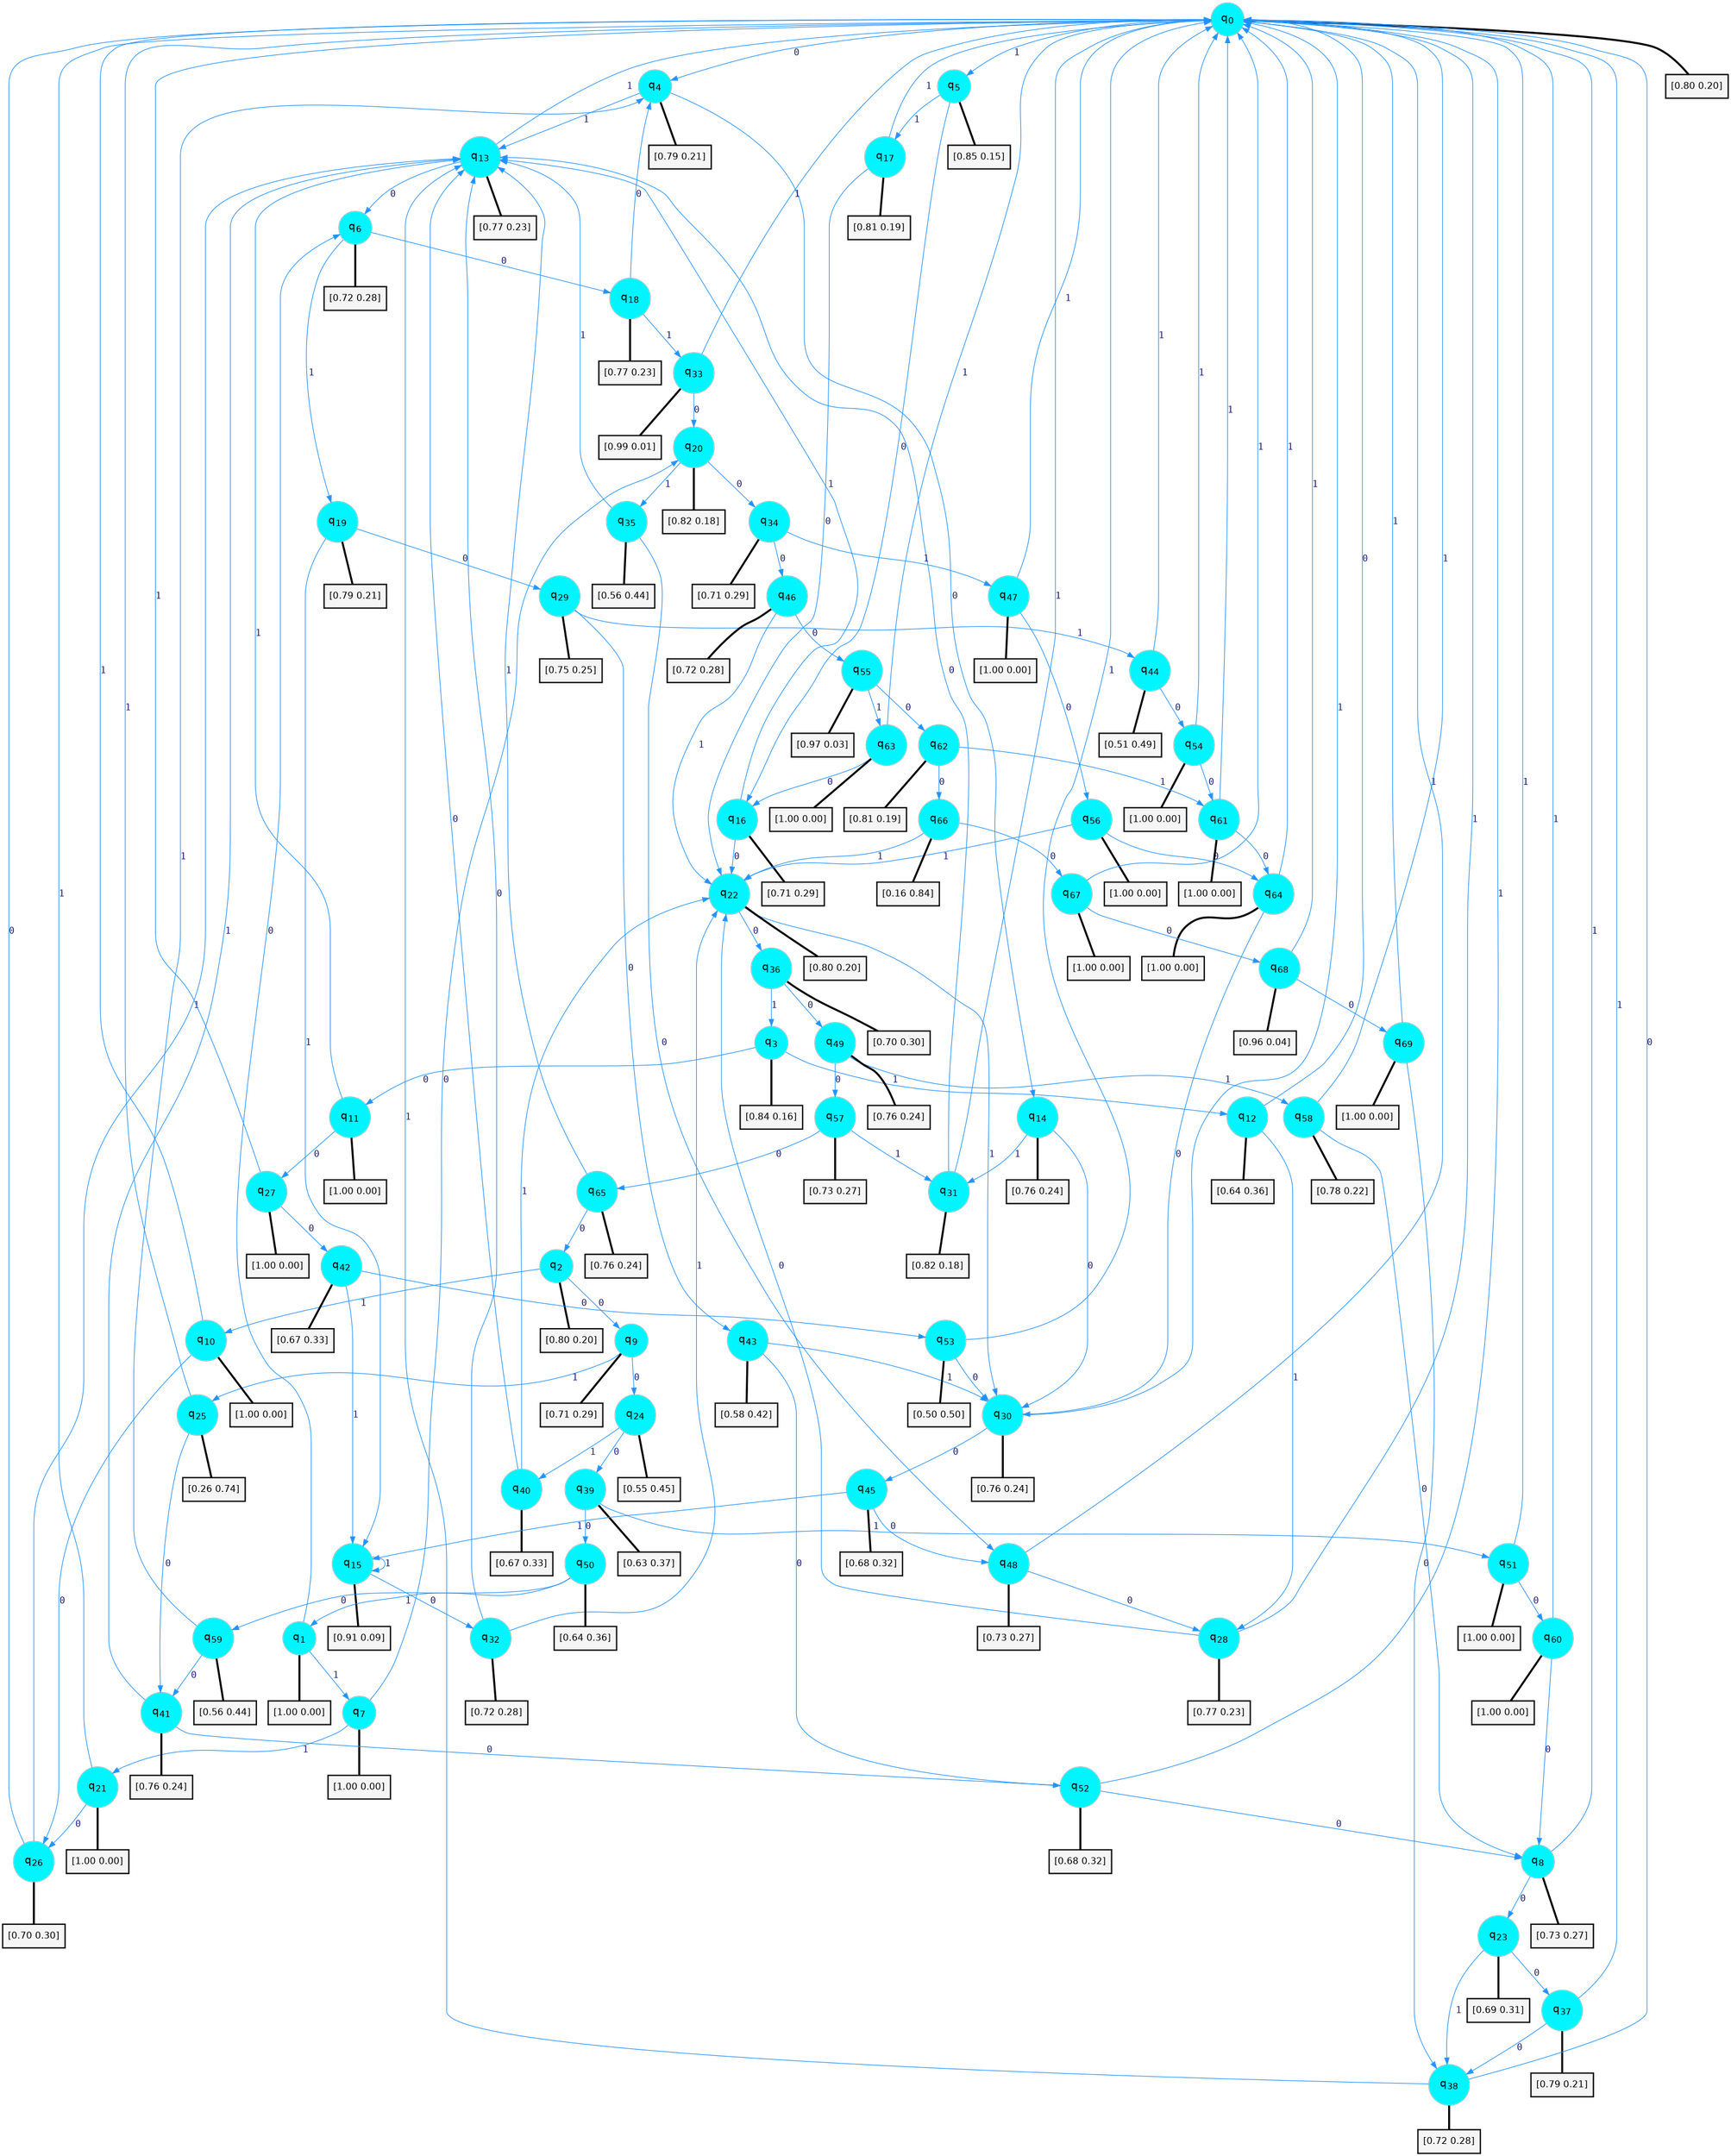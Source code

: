 digraph G {
graph [
bgcolor=transparent, dpi=300, rankdir=TD, size="40,25"];
node [
color=gray, fillcolor=turquoise1, fontcolor=black, fontname=Helvetica, fontsize=16, fontweight=bold, shape=circle, style=filled];
edge [
arrowsize=1, color=dodgerblue1, fontcolor=midnightblue, fontname=courier, fontweight=bold, penwidth=1, style=solid, weight=20];
0[label=<q<SUB>0</SUB>>];
1[label=<q<SUB>1</SUB>>];
2[label=<q<SUB>2</SUB>>];
3[label=<q<SUB>3</SUB>>];
4[label=<q<SUB>4</SUB>>];
5[label=<q<SUB>5</SUB>>];
6[label=<q<SUB>6</SUB>>];
7[label=<q<SUB>7</SUB>>];
8[label=<q<SUB>8</SUB>>];
9[label=<q<SUB>9</SUB>>];
10[label=<q<SUB>10</SUB>>];
11[label=<q<SUB>11</SUB>>];
12[label=<q<SUB>12</SUB>>];
13[label=<q<SUB>13</SUB>>];
14[label=<q<SUB>14</SUB>>];
15[label=<q<SUB>15</SUB>>];
16[label=<q<SUB>16</SUB>>];
17[label=<q<SUB>17</SUB>>];
18[label=<q<SUB>18</SUB>>];
19[label=<q<SUB>19</SUB>>];
20[label=<q<SUB>20</SUB>>];
21[label=<q<SUB>21</SUB>>];
22[label=<q<SUB>22</SUB>>];
23[label=<q<SUB>23</SUB>>];
24[label=<q<SUB>24</SUB>>];
25[label=<q<SUB>25</SUB>>];
26[label=<q<SUB>26</SUB>>];
27[label=<q<SUB>27</SUB>>];
28[label=<q<SUB>28</SUB>>];
29[label=<q<SUB>29</SUB>>];
30[label=<q<SUB>30</SUB>>];
31[label=<q<SUB>31</SUB>>];
32[label=<q<SUB>32</SUB>>];
33[label=<q<SUB>33</SUB>>];
34[label=<q<SUB>34</SUB>>];
35[label=<q<SUB>35</SUB>>];
36[label=<q<SUB>36</SUB>>];
37[label=<q<SUB>37</SUB>>];
38[label=<q<SUB>38</SUB>>];
39[label=<q<SUB>39</SUB>>];
40[label=<q<SUB>40</SUB>>];
41[label=<q<SUB>41</SUB>>];
42[label=<q<SUB>42</SUB>>];
43[label=<q<SUB>43</SUB>>];
44[label=<q<SUB>44</SUB>>];
45[label=<q<SUB>45</SUB>>];
46[label=<q<SUB>46</SUB>>];
47[label=<q<SUB>47</SUB>>];
48[label=<q<SUB>48</SUB>>];
49[label=<q<SUB>49</SUB>>];
50[label=<q<SUB>50</SUB>>];
51[label=<q<SUB>51</SUB>>];
52[label=<q<SUB>52</SUB>>];
53[label=<q<SUB>53</SUB>>];
54[label=<q<SUB>54</SUB>>];
55[label=<q<SUB>55</SUB>>];
56[label=<q<SUB>56</SUB>>];
57[label=<q<SUB>57</SUB>>];
58[label=<q<SUB>58</SUB>>];
59[label=<q<SUB>59</SUB>>];
60[label=<q<SUB>60</SUB>>];
61[label=<q<SUB>61</SUB>>];
62[label=<q<SUB>62</SUB>>];
63[label=<q<SUB>63</SUB>>];
64[label=<q<SUB>64</SUB>>];
65[label=<q<SUB>65</SUB>>];
66[label=<q<SUB>66</SUB>>];
67[label=<q<SUB>67</SUB>>];
68[label=<q<SUB>68</SUB>>];
69[label=<q<SUB>69</SUB>>];
70[label="[0.80 0.20]", shape=box,fontcolor=black, fontname=Helvetica, fontsize=14, penwidth=2, fillcolor=whitesmoke,color=black];
71[label="[1.00 0.00]", shape=box,fontcolor=black, fontname=Helvetica, fontsize=14, penwidth=2, fillcolor=whitesmoke,color=black];
72[label="[0.80 0.20]", shape=box,fontcolor=black, fontname=Helvetica, fontsize=14, penwidth=2, fillcolor=whitesmoke,color=black];
73[label="[0.84 0.16]", shape=box,fontcolor=black, fontname=Helvetica, fontsize=14, penwidth=2, fillcolor=whitesmoke,color=black];
74[label="[0.79 0.21]", shape=box,fontcolor=black, fontname=Helvetica, fontsize=14, penwidth=2, fillcolor=whitesmoke,color=black];
75[label="[0.85 0.15]", shape=box,fontcolor=black, fontname=Helvetica, fontsize=14, penwidth=2, fillcolor=whitesmoke,color=black];
76[label="[0.72 0.28]", shape=box,fontcolor=black, fontname=Helvetica, fontsize=14, penwidth=2, fillcolor=whitesmoke,color=black];
77[label="[1.00 0.00]", shape=box,fontcolor=black, fontname=Helvetica, fontsize=14, penwidth=2, fillcolor=whitesmoke,color=black];
78[label="[0.73 0.27]", shape=box,fontcolor=black, fontname=Helvetica, fontsize=14, penwidth=2, fillcolor=whitesmoke,color=black];
79[label="[0.71 0.29]", shape=box,fontcolor=black, fontname=Helvetica, fontsize=14, penwidth=2, fillcolor=whitesmoke,color=black];
80[label="[1.00 0.00]", shape=box,fontcolor=black, fontname=Helvetica, fontsize=14, penwidth=2, fillcolor=whitesmoke,color=black];
81[label="[1.00 0.00]", shape=box,fontcolor=black, fontname=Helvetica, fontsize=14, penwidth=2, fillcolor=whitesmoke,color=black];
82[label="[0.64 0.36]", shape=box,fontcolor=black, fontname=Helvetica, fontsize=14, penwidth=2, fillcolor=whitesmoke,color=black];
83[label="[0.77 0.23]", shape=box,fontcolor=black, fontname=Helvetica, fontsize=14, penwidth=2, fillcolor=whitesmoke,color=black];
84[label="[0.76 0.24]", shape=box,fontcolor=black, fontname=Helvetica, fontsize=14, penwidth=2, fillcolor=whitesmoke,color=black];
85[label="[0.91 0.09]", shape=box,fontcolor=black, fontname=Helvetica, fontsize=14, penwidth=2, fillcolor=whitesmoke,color=black];
86[label="[0.71 0.29]", shape=box,fontcolor=black, fontname=Helvetica, fontsize=14, penwidth=2, fillcolor=whitesmoke,color=black];
87[label="[0.81 0.19]", shape=box,fontcolor=black, fontname=Helvetica, fontsize=14, penwidth=2, fillcolor=whitesmoke,color=black];
88[label="[0.77 0.23]", shape=box,fontcolor=black, fontname=Helvetica, fontsize=14, penwidth=2, fillcolor=whitesmoke,color=black];
89[label="[0.79 0.21]", shape=box,fontcolor=black, fontname=Helvetica, fontsize=14, penwidth=2, fillcolor=whitesmoke,color=black];
90[label="[0.82 0.18]", shape=box,fontcolor=black, fontname=Helvetica, fontsize=14, penwidth=2, fillcolor=whitesmoke,color=black];
91[label="[1.00 0.00]", shape=box,fontcolor=black, fontname=Helvetica, fontsize=14, penwidth=2, fillcolor=whitesmoke,color=black];
92[label="[0.80 0.20]", shape=box,fontcolor=black, fontname=Helvetica, fontsize=14, penwidth=2, fillcolor=whitesmoke,color=black];
93[label="[0.69 0.31]", shape=box,fontcolor=black, fontname=Helvetica, fontsize=14, penwidth=2, fillcolor=whitesmoke,color=black];
94[label="[0.55 0.45]", shape=box,fontcolor=black, fontname=Helvetica, fontsize=14, penwidth=2, fillcolor=whitesmoke,color=black];
95[label="[0.26 0.74]", shape=box,fontcolor=black, fontname=Helvetica, fontsize=14, penwidth=2, fillcolor=whitesmoke,color=black];
96[label="[0.70 0.30]", shape=box,fontcolor=black, fontname=Helvetica, fontsize=14, penwidth=2, fillcolor=whitesmoke,color=black];
97[label="[1.00 0.00]", shape=box,fontcolor=black, fontname=Helvetica, fontsize=14, penwidth=2, fillcolor=whitesmoke,color=black];
98[label="[0.77 0.23]", shape=box,fontcolor=black, fontname=Helvetica, fontsize=14, penwidth=2, fillcolor=whitesmoke,color=black];
99[label="[0.75 0.25]", shape=box,fontcolor=black, fontname=Helvetica, fontsize=14, penwidth=2, fillcolor=whitesmoke,color=black];
100[label="[0.76 0.24]", shape=box,fontcolor=black, fontname=Helvetica, fontsize=14, penwidth=2, fillcolor=whitesmoke,color=black];
101[label="[0.82 0.18]", shape=box,fontcolor=black, fontname=Helvetica, fontsize=14, penwidth=2, fillcolor=whitesmoke,color=black];
102[label="[0.72 0.28]", shape=box,fontcolor=black, fontname=Helvetica, fontsize=14, penwidth=2, fillcolor=whitesmoke,color=black];
103[label="[0.99 0.01]", shape=box,fontcolor=black, fontname=Helvetica, fontsize=14, penwidth=2, fillcolor=whitesmoke,color=black];
104[label="[0.71 0.29]", shape=box,fontcolor=black, fontname=Helvetica, fontsize=14, penwidth=2, fillcolor=whitesmoke,color=black];
105[label="[0.56 0.44]", shape=box,fontcolor=black, fontname=Helvetica, fontsize=14, penwidth=2, fillcolor=whitesmoke,color=black];
106[label="[0.70 0.30]", shape=box,fontcolor=black, fontname=Helvetica, fontsize=14, penwidth=2, fillcolor=whitesmoke,color=black];
107[label="[0.79 0.21]", shape=box,fontcolor=black, fontname=Helvetica, fontsize=14, penwidth=2, fillcolor=whitesmoke,color=black];
108[label="[0.72 0.28]", shape=box,fontcolor=black, fontname=Helvetica, fontsize=14, penwidth=2, fillcolor=whitesmoke,color=black];
109[label="[0.63 0.37]", shape=box,fontcolor=black, fontname=Helvetica, fontsize=14, penwidth=2, fillcolor=whitesmoke,color=black];
110[label="[0.67 0.33]", shape=box,fontcolor=black, fontname=Helvetica, fontsize=14, penwidth=2, fillcolor=whitesmoke,color=black];
111[label="[0.76 0.24]", shape=box,fontcolor=black, fontname=Helvetica, fontsize=14, penwidth=2, fillcolor=whitesmoke,color=black];
112[label="[0.67 0.33]", shape=box,fontcolor=black, fontname=Helvetica, fontsize=14, penwidth=2, fillcolor=whitesmoke,color=black];
113[label="[0.58 0.42]", shape=box,fontcolor=black, fontname=Helvetica, fontsize=14, penwidth=2, fillcolor=whitesmoke,color=black];
114[label="[0.51 0.49]", shape=box,fontcolor=black, fontname=Helvetica, fontsize=14, penwidth=2, fillcolor=whitesmoke,color=black];
115[label="[0.68 0.32]", shape=box,fontcolor=black, fontname=Helvetica, fontsize=14, penwidth=2, fillcolor=whitesmoke,color=black];
116[label="[0.72 0.28]", shape=box,fontcolor=black, fontname=Helvetica, fontsize=14, penwidth=2, fillcolor=whitesmoke,color=black];
117[label="[1.00 0.00]", shape=box,fontcolor=black, fontname=Helvetica, fontsize=14, penwidth=2, fillcolor=whitesmoke,color=black];
118[label="[0.73 0.27]", shape=box,fontcolor=black, fontname=Helvetica, fontsize=14, penwidth=2, fillcolor=whitesmoke,color=black];
119[label="[0.76 0.24]", shape=box,fontcolor=black, fontname=Helvetica, fontsize=14, penwidth=2, fillcolor=whitesmoke,color=black];
120[label="[0.64 0.36]", shape=box,fontcolor=black, fontname=Helvetica, fontsize=14, penwidth=2, fillcolor=whitesmoke,color=black];
121[label="[1.00 0.00]", shape=box,fontcolor=black, fontname=Helvetica, fontsize=14, penwidth=2, fillcolor=whitesmoke,color=black];
122[label="[0.68 0.32]", shape=box,fontcolor=black, fontname=Helvetica, fontsize=14, penwidth=2, fillcolor=whitesmoke,color=black];
123[label="[0.50 0.50]", shape=box,fontcolor=black, fontname=Helvetica, fontsize=14, penwidth=2, fillcolor=whitesmoke,color=black];
124[label="[1.00 0.00]", shape=box,fontcolor=black, fontname=Helvetica, fontsize=14, penwidth=2, fillcolor=whitesmoke,color=black];
125[label="[0.97 0.03]", shape=box,fontcolor=black, fontname=Helvetica, fontsize=14, penwidth=2, fillcolor=whitesmoke,color=black];
126[label="[1.00 0.00]", shape=box,fontcolor=black, fontname=Helvetica, fontsize=14, penwidth=2, fillcolor=whitesmoke,color=black];
127[label="[0.73 0.27]", shape=box,fontcolor=black, fontname=Helvetica, fontsize=14, penwidth=2, fillcolor=whitesmoke,color=black];
128[label="[0.78 0.22]", shape=box,fontcolor=black, fontname=Helvetica, fontsize=14, penwidth=2, fillcolor=whitesmoke,color=black];
129[label="[0.56 0.44]", shape=box,fontcolor=black, fontname=Helvetica, fontsize=14, penwidth=2, fillcolor=whitesmoke,color=black];
130[label="[1.00 0.00]", shape=box,fontcolor=black, fontname=Helvetica, fontsize=14, penwidth=2, fillcolor=whitesmoke,color=black];
131[label="[1.00 0.00]", shape=box,fontcolor=black, fontname=Helvetica, fontsize=14, penwidth=2, fillcolor=whitesmoke,color=black];
132[label="[0.81 0.19]", shape=box,fontcolor=black, fontname=Helvetica, fontsize=14, penwidth=2, fillcolor=whitesmoke,color=black];
133[label="[1.00 0.00]", shape=box,fontcolor=black, fontname=Helvetica, fontsize=14, penwidth=2, fillcolor=whitesmoke,color=black];
134[label="[1.00 0.00]", shape=box,fontcolor=black, fontname=Helvetica, fontsize=14, penwidth=2, fillcolor=whitesmoke,color=black];
135[label="[0.76 0.24]", shape=box,fontcolor=black, fontname=Helvetica, fontsize=14, penwidth=2, fillcolor=whitesmoke,color=black];
136[label="[0.16 0.84]", shape=box,fontcolor=black, fontname=Helvetica, fontsize=14, penwidth=2, fillcolor=whitesmoke,color=black];
137[label="[1.00 0.00]", shape=box,fontcolor=black, fontname=Helvetica, fontsize=14, penwidth=2, fillcolor=whitesmoke,color=black];
138[label="[0.96 0.04]", shape=box,fontcolor=black, fontname=Helvetica, fontsize=14, penwidth=2, fillcolor=whitesmoke,color=black];
139[label="[1.00 0.00]", shape=box,fontcolor=black, fontname=Helvetica, fontsize=14, penwidth=2, fillcolor=whitesmoke,color=black];
0->4 [label=0];
0->5 [label=1];
0->70 [arrowhead=none, penwidth=3,color=black];
1->6 [label=0];
1->7 [label=1];
1->71 [arrowhead=none, penwidth=3,color=black];
2->9 [label=0];
2->10 [label=1];
2->72 [arrowhead=none, penwidth=3,color=black];
3->11 [label=0];
3->12 [label=1];
3->73 [arrowhead=none, penwidth=3,color=black];
4->14 [label=0];
4->13 [label=1];
4->74 [arrowhead=none, penwidth=3,color=black];
5->16 [label=0];
5->17 [label=1];
5->75 [arrowhead=none, penwidth=3,color=black];
6->18 [label=0];
6->19 [label=1];
6->76 [arrowhead=none, penwidth=3,color=black];
7->20 [label=0];
7->21 [label=1];
7->77 [arrowhead=none, penwidth=3,color=black];
8->23 [label=0];
8->0 [label=1];
8->78 [arrowhead=none, penwidth=3,color=black];
9->24 [label=0];
9->25 [label=1];
9->79 [arrowhead=none, penwidth=3,color=black];
10->26 [label=0];
10->0 [label=1];
10->80 [arrowhead=none, penwidth=3,color=black];
11->27 [label=0];
11->13 [label=1];
11->81 [arrowhead=none, penwidth=3,color=black];
12->0 [label=0];
12->28 [label=1];
12->82 [arrowhead=none, penwidth=3,color=black];
13->6 [label=0];
13->0 [label=1];
13->83 [arrowhead=none, penwidth=3,color=black];
14->30 [label=0];
14->31 [label=1];
14->84 [arrowhead=none, penwidth=3,color=black];
15->32 [label=0];
15->15 [label=1];
15->85 [arrowhead=none, penwidth=3,color=black];
16->22 [label=0];
16->13 [label=1];
16->86 [arrowhead=none, penwidth=3,color=black];
17->22 [label=0];
17->0 [label=1];
17->87 [arrowhead=none, penwidth=3,color=black];
18->4 [label=0];
18->33 [label=1];
18->88 [arrowhead=none, penwidth=3,color=black];
19->29 [label=0];
19->15 [label=1];
19->89 [arrowhead=none, penwidth=3,color=black];
20->34 [label=0];
20->35 [label=1];
20->90 [arrowhead=none, penwidth=3,color=black];
21->26 [label=0];
21->0 [label=1];
21->91 [arrowhead=none, penwidth=3,color=black];
22->36 [label=0];
22->30 [label=1];
22->92 [arrowhead=none, penwidth=3,color=black];
23->37 [label=0];
23->38 [label=1];
23->93 [arrowhead=none, penwidth=3,color=black];
24->39 [label=0];
24->40 [label=1];
24->94 [arrowhead=none, penwidth=3,color=black];
25->41 [label=0];
25->0 [label=1];
25->95 [arrowhead=none, penwidth=3,color=black];
26->0 [label=0];
26->13 [label=1];
26->96 [arrowhead=none, penwidth=3,color=black];
27->42 [label=0];
27->0 [label=1];
27->97 [arrowhead=none, penwidth=3,color=black];
28->22 [label=0];
28->0 [label=1];
28->98 [arrowhead=none, penwidth=3,color=black];
29->43 [label=0];
29->44 [label=1];
29->99 [arrowhead=none, penwidth=3,color=black];
30->45 [label=0];
30->0 [label=1];
30->100 [arrowhead=none, penwidth=3,color=black];
31->13 [label=0];
31->0 [label=1];
31->101 [arrowhead=none, penwidth=3,color=black];
32->13 [label=0];
32->22 [label=1];
32->102 [arrowhead=none, penwidth=3,color=black];
33->20 [label=0];
33->0 [label=1];
33->103 [arrowhead=none, penwidth=3,color=black];
34->46 [label=0];
34->47 [label=1];
34->104 [arrowhead=none, penwidth=3,color=black];
35->48 [label=0];
35->13 [label=1];
35->105 [arrowhead=none, penwidth=3,color=black];
36->49 [label=0];
36->3 [label=1];
36->106 [arrowhead=none, penwidth=3,color=black];
37->38 [label=0];
37->0 [label=1];
37->107 [arrowhead=none, penwidth=3,color=black];
38->0 [label=0];
38->13 [label=1];
38->108 [arrowhead=none, penwidth=3,color=black];
39->50 [label=0];
39->51 [label=1];
39->109 [arrowhead=none, penwidth=3,color=black];
40->13 [label=0];
40->22 [label=1];
40->110 [arrowhead=none, penwidth=3,color=black];
41->52 [label=0];
41->13 [label=1];
41->111 [arrowhead=none, penwidth=3,color=black];
42->53 [label=0];
42->15 [label=1];
42->112 [arrowhead=none, penwidth=3,color=black];
43->52 [label=0];
43->30 [label=1];
43->113 [arrowhead=none, penwidth=3,color=black];
44->54 [label=0];
44->0 [label=1];
44->114 [arrowhead=none, penwidth=3,color=black];
45->48 [label=0];
45->15 [label=1];
45->115 [arrowhead=none, penwidth=3,color=black];
46->55 [label=0];
46->22 [label=1];
46->116 [arrowhead=none, penwidth=3,color=black];
47->56 [label=0];
47->0 [label=1];
47->117 [arrowhead=none, penwidth=3,color=black];
48->28 [label=0];
48->0 [label=1];
48->118 [arrowhead=none, penwidth=3,color=black];
49->57 [label=0];
49->58 [label=1];
49->119 [arrowhead=none, penwidth=3,color=black];
50->59 [label=0];
50->1 [label=1];
50->120 [arrowhead=none, penwidth=3,color=black];
51->60 [label=0];
51->0 [label=1];
51->121 [arrowhead=none, penwidth=3,color=black];
52->8 [label=0];
52->0 [label=1];
52->122 [arrowhead=none, penwidth=3,color=black];
53->30 [label=0];
53->0 [label=1];
53->123 [arrowhead=none, penwidth=3,color=black];
54->61 [label=0];
54->0 [label=1];
54->124 [arrowhead=none, penwidth=3,color=black];
55->62 [label=0];
55->63 [label=1];
55->125 [arrowhead=none, penwidth=3,color=black];
56->64 [label=0];
56->22 [label=1];
56->126 [arrowhead=none, penwidth=3,color=black];
57->65 [label=0];
57->31 [label=1];
57->127 [arrowhead=none, penwidth=3,color=black];
58->8 [label=0];
58->0 [label=1];
58->128 [arrowhead=none, penwidth=3,color=black];
59->41 [label=0];
59->4 [label=1];
59->129 [arrowhead=none, penwidth=3,color=black];
60->8 [label=0];
60->0 [label=1];
60->130 [arrowhead=none, penwidth=3,color=black];
61->64 [label=0];
61->0 [label=1];
61->131 [arrowhead=none, penwidth=3,color=black];
62->66 [label=0];
62->61 [label=1];
62->132 [arrowhead=none, penwidth=3,color=black];
63->16 [label=0];
63->0 [label=1];
63->133 [arrowhead=none, penwidth=3,color=black];
64->30 [label=0];
64->0 [label=1];
64->134 [arrowhead=none, penwidth=3,color=black];
65->2 [label=0];
65->13 [label=1];
65->135 [arrowhead=none, penwidth=3,color=black];
66->67 [label=0];
66->22 [label=1];
66->136 [arrowhead=none, penwidth=3,color=black];
67->68 [label=0];
67->0 [label=1];
67->137 [arrowhead=none, penwidth=3,color=black];
68->69 [label=0];
68->0 [label=1];
68->138 [arrowhead=none, penwidth=3,color=black];
69->38 [label=0];
69->0 [label=1];
69->139 [arrowhead=none, penwidth=3,color=black];
}
